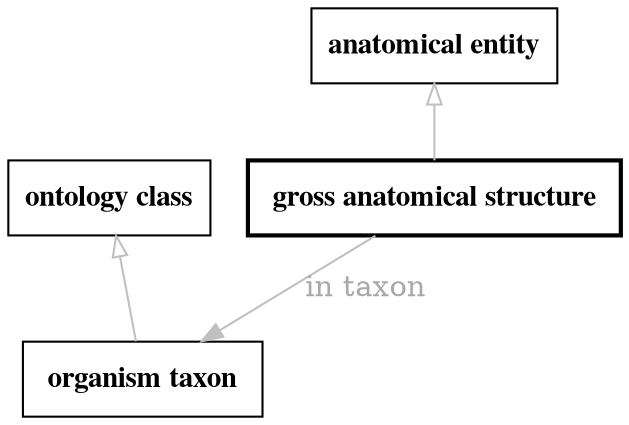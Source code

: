 // biolink model
digraph {
	graph [fontsize=32 penwidth=5]
	node [color=black fontname="times bold" shape=rectangle]
	edge [color=gray fontcolor=darkgray]
	"gross anatomical structure" [label=" gross anatomical structure " style=bold]
	"anatomical entity" -> "gross anatomical structure" [label="" arrowtail=onormal dir=back]
	"gross anatomical structure" -> "organism taxon" [label="in taxon"]
	"organism taxon" [label=" organism taxon " style=solid]
	"ontology class" -> "organism taxon" [label="" arrowtail=onormal dir=back]
}
